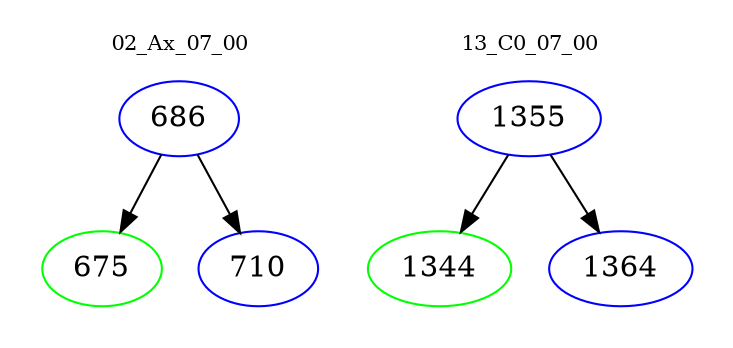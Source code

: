 digraph{
subgraph cluster_0 {
color = white
label = "02_Ax_07_00";
fontsize=10;
T0_686 [label="686", color="blue"]
T0_686 -> T0_675 [color="black"]
T0_675 [label="675", color="green"]
T0_686 -> T0_710 [color="black"]
T0_710 [label="710", color="blue"]
}
subgraph cluster_1 {
color = white
label = "13_C0_07_00";
fontsize=10;
T1_1355 [label="1355", color="blue"]
T1_1355 -> T1_1344 [color="black"]
T1_1344 [label="1344", color="green"]
T1_1355 -> T1_1364 [color="black"]
T1_1364 [label="1364", color="blue"]
}
}
